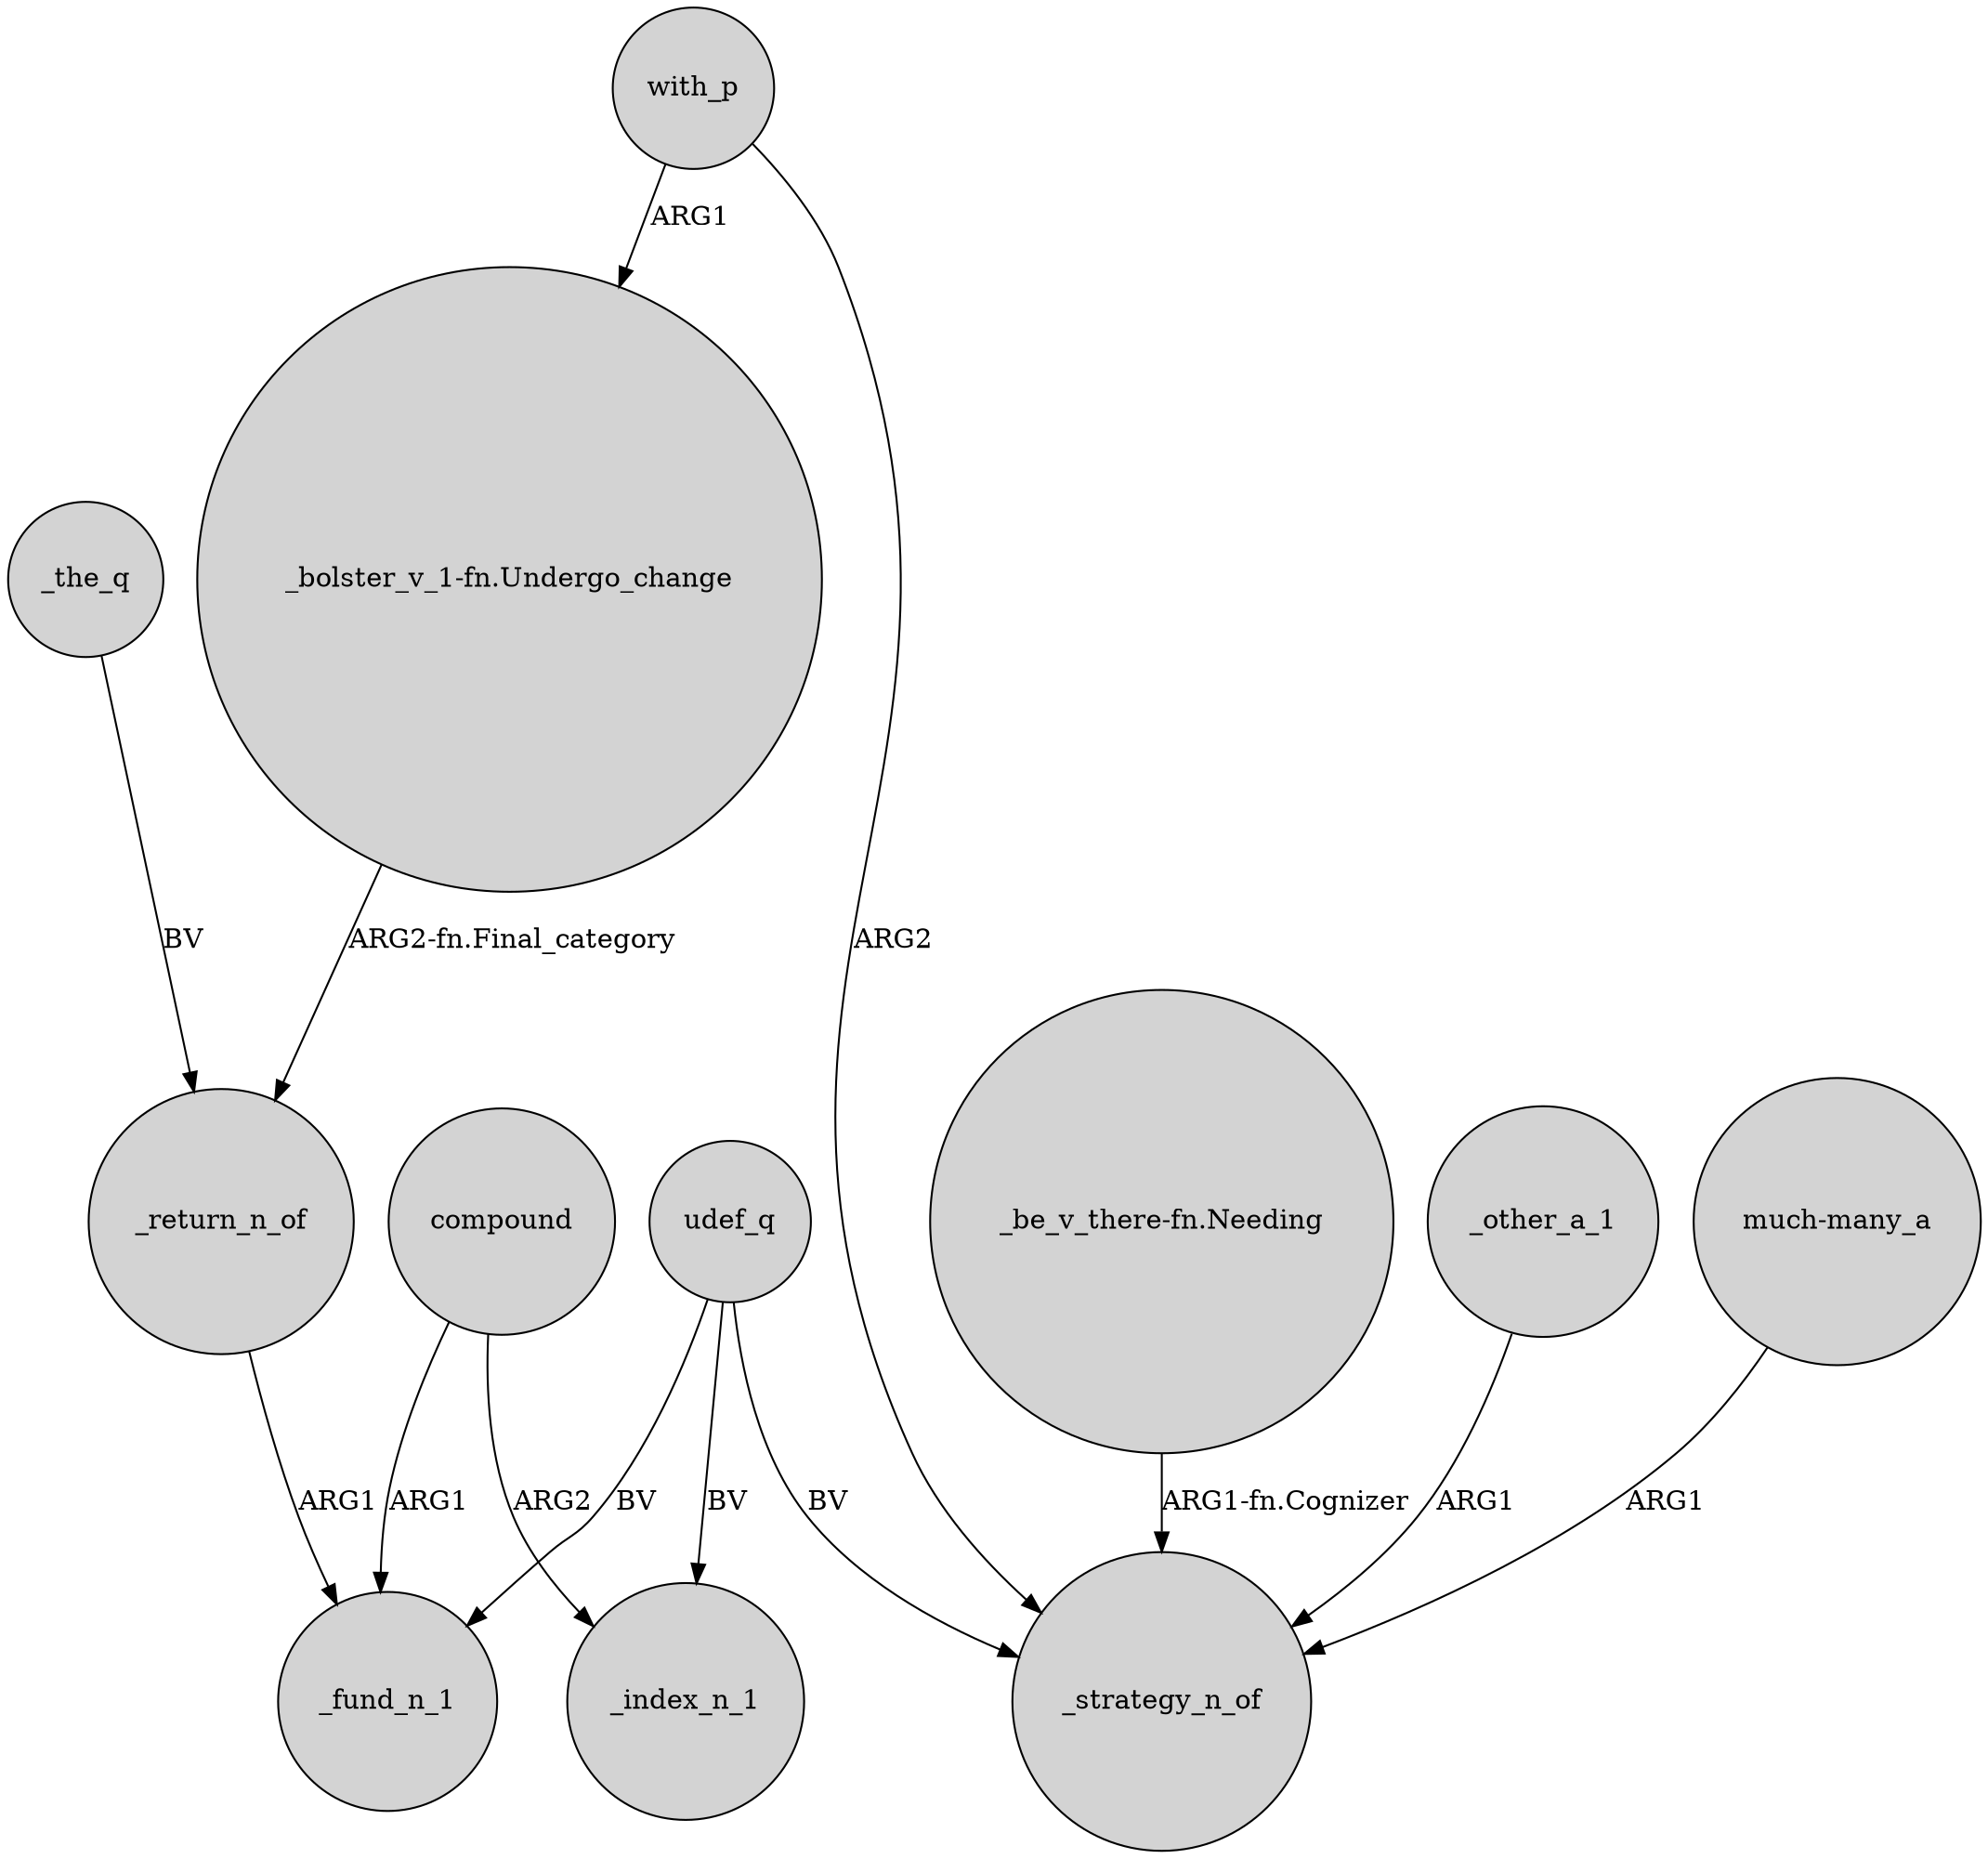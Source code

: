 digraph {
	node [shape=circle style=filled]
	with_p -> "_bolster_v_1-fn.Undergo_change" [label=ARG1]
	"_bolster_v_1-fn.Undergo_change" -> _return_n_of [label="ARG2-fn.Final_category"]
	udef_q -> _index_n_1 [label=BV]
	udef_q -> _strategy_n_of [label=BV]
	_return_n_of -> _fund_n_1 [label=ARG1]
	with_p -> _strategy_n_of [label=ARG2]
	"_be_v_there-fn.Needing" -> _strategy_n_of [label="ARG1-fn.Cognizer"]
	compound -> _index_n_1 [label=ARG2]
	udef_q -> _fund_n_1 [label=BV]
	compound -> _fund_n_1 [label=ARG1]
	_other_a_1 -> _strategy_n_of [label=ARG1]
	_the_q -> _return_n_of [label=BV]
	"much-many_a" -> _strategy_n_of [label=ARG1]
}
